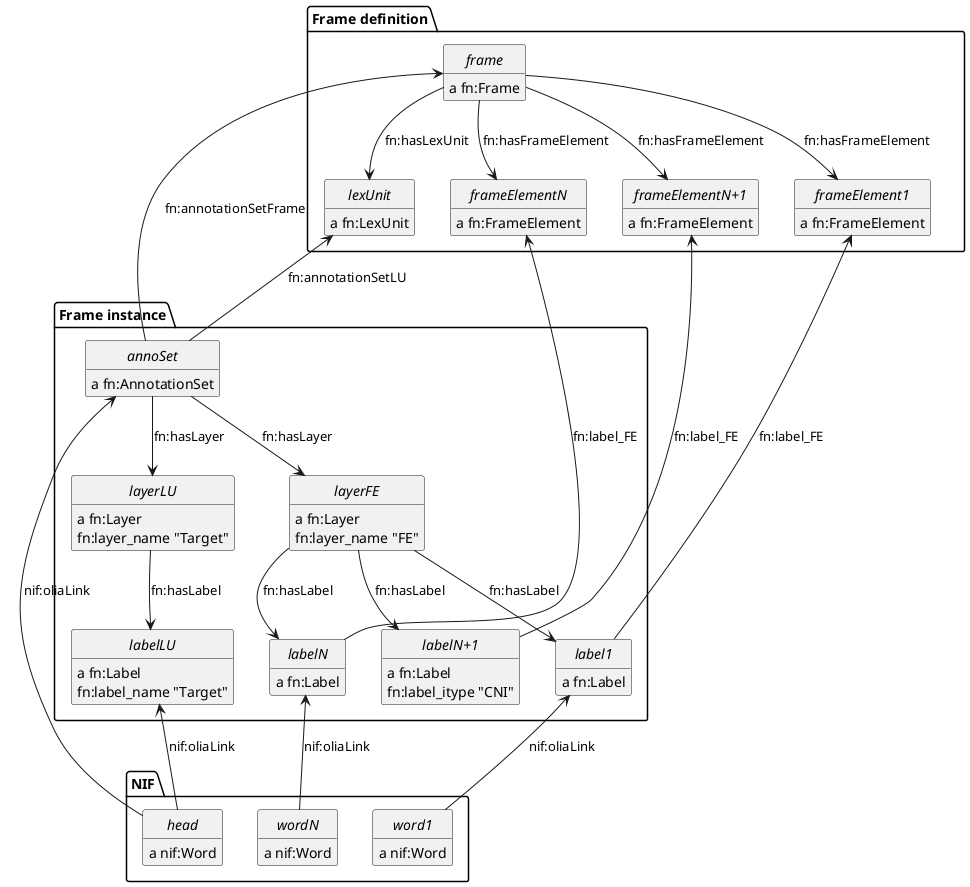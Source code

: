 @startuml
hide circles
hide empty methods

package "Frame definition" {
  "<i>frame</i>"           : a fn:Frame
  "<i>lexUnit</i>"         : a fn:LexUnit
  "<i>frameElement1</i>"   : a fn:FrameElement
  "<i>frameElementN</i>"   : a fn:FrameElement
  "<i>frameElementN+1</i>" : a fn:FrameElement
}
package "Frame instance" {
  "<i>annoSet</i>"         : a fn:AnnotationSet
  "<i>label1</i>"          : a fn:Label
  "<i>labelN</i>"          : a fn:Label
  "<i>labelN+1</i>"        : a fn:Label
  "<i>labelN+1</i>"        : fn:label_itype "CNI"
  "<i>labelLU</i>"         : a fn:Label
  "<i>labelLU</i>"         : fn:label_name "Target"
  "<i>layerLU</i>"         : a fn:Layer
  "<i>layerLU</i>"         : fn:layer_name "Target"
  "<i>layerFE</i>"         : a fn:Layer
  "<i>layerFE</i>"         : fn:layer_name "FE"
}
package "NIF" {
  "<i>head</i>"            : a nif:Word
  "<i>word1</i>"           : a nif:Word
  "<i>wordN</i>"           : a nif:Word
}

"<i>frame</i>"   -down-> "<i>lexUnit</i>"          : fn:hasLexUnit
"<i>frame</i>"   -down-> "<i>frameElement1</i>"    : fn:hasFrameElement
"<i>frame</i>"   -down-> "<i>frameElementN</i>"    : fn:hasFrameElement
"<i>frame</i>"   -down-> "<i>frameElementN+1</i>"  : fn:hasFrameElement

"<i>annoSet</i>" -up->    "<i>frame</i>"           : fn:annotationSetFrame
"<i>annoSet</i>" -up->    "<i>lexUnit</i>"         : fn:annotationSetLU
"<i>annoSet</i>" -down->  "<i>layerLU</i>"         : fn:hasLayer
"<i>annoSet</i>" -down->  "<i>layerFE</i>"         : fn:hasLayer
"<i>layerFE</i>" -down->  "<i>label1</i>"          : fn:hasLabel
"<i>layerFE</i>" -down->  "<i>labelN</i>"          : fn:hasLabel
"<i>layerFE</i>" -down->  "<i>labelN+1</i>"        : fn:hasLabel
"<i>layerLU</i>" -down->  "<i>labelLU</i>"         : fn:hasLabel
"<i>label1</i>"  -up->    "<i>frameElement1</i>"   : fn:label_FE
"<i>labelN</i>"  -up->    "<i>frameElementN</i>"   : fn:label_FE
"<i>labelN+1</i>"-up->    "<i>frameElementN+1</i>" : fn:label_FE

"<i>head</i>"    -up->    "<i>annoSet</i>"         : nif:oliaLink
"<i>head</i>"    -up->    "<i>labelLU</i>"         : nif:oliaLink
"<i>word1</i>"   -up->    "<i>label1</i>"          : nif:oliaLink
"<i>wordN</i>"   -up->    "<i>labelN</i>"          : nif:oliaLink
@enduml

